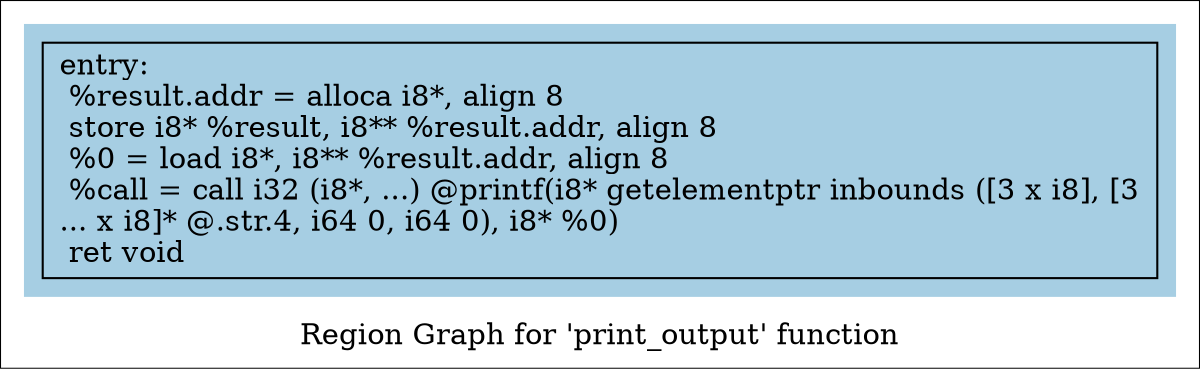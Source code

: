 digraph "Region Graph for 'print_output' function" {
	label="Region Graph for 'print_output' function";

	Node0x560efa38b790 [shape=record,label="{entry:\l  %result.addr = alloca i8*, align 8\l  store i8* %result, i8** %result.addr, align 8\l  %0 = load i8*, i8** %result.addr, align 8\l  %call = call i32 (i8*, ...) @printf(i8* getelementptr inbounds ([3 x i8], [3\l... x i8]* @.str.4, i64 0, i64 0), i8* %0)\l  ret void\l}"];
	colorscheme = "paired12"
        subgraph cluster_0x560efa3938a0 {
          label = "";
          style = filled;
          color = 1
          Node0x560efa38b790;
        }
}
